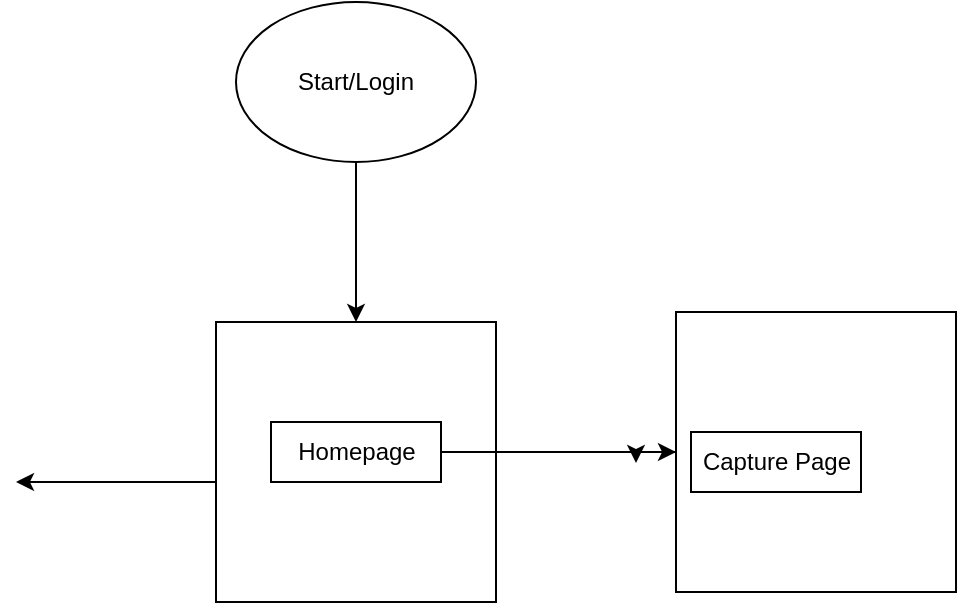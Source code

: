 <mxfile version="24.2.1" type="github">
  <diagram name="Page-1" id="uCqMreDZhbsztB-0QDAR">
    <mxGraphModel dx="1257" dy="669" grid="1" gridSize="10" guides="1" tooltips="1" connect="1" arrows="1" fold="1" page="1" pageScale="1" pageWidth="827" pageHeight="1169" math="0" shadow="0">
      <root>
        <mxCell id="0" />
        <mxCell id="1" parent="0" />
        <mxCell id="vH1yqLwJxpcFogSsE4pW-1" value="Start/Login" style="ellipse;whiteSpace=wrap;html=1;" vertex="1" parent="1">
          <mxGeometry x="350" y="30" width="120" height="80" as="geometry" />
        </mxCell>
        <mxCell id="vH1yqLwJxpcFogSsE4pW-2" value="" style="endArrow=classic;html=1;rounded=0;exitX=0.5;exitY=1;exitDx=0;exitDy=0;" edge="1" parent="1" source="vH1yqLwJxpcFogSsE4pW-1">
          <mxGeometry width="50" height="50" relative="1" as="geometry">
            <mxPoint x="390" y="270" as="sourcePoint" />
            <mxPoint x="410" y="190" as="targetPoint" />
          </mxGeometry>
        </mxCell>
        <mxCell id="vH1yqLwJxpcFogSsE4pW-3" value="" style="whiteSpace=wrap;html=1;aspect=fixed;" vertex="1" parent="1">
          <mxGeometry x="340" y="190" width="140" height="140" as="geometry" />
        </mxCell>
        <mxCell id="vH1yqLwJxpcFogSsE4pW-5" value="Homepage" style="rounded=0;whiteSpace=wrap;html=1;" vertex="1" parent="1">
          <mxGeometry x="367.5" y="240" width="85" height="30" as="geometry" />
        </mxCell>
        <mxCell id="vH1yqLwJxpcFogSsE4pW-8" value="" style="endArrow=classic;html=1;rounded=0;exitX=1;exitY=0.5;exitDx=0;exitDy=0;entryX=0;entryY=0.5;entryDx=0;entryDy=0;" edge="1" parent="1" source="vH1yqLwJxpcFogSsE4pW-5" target="vH1yqLwJxpcFogSsE4pW-9">
          <mxGeometry width="50" height="50" relative="1" as="geometry">
            <mxPoint x="530" y="280" as="sourcePoint" />
            <mxPoint x="540" y="260" as="targetPoint" />
          </mxGeometry>
        </mxCell>
        <mxCell id="vH1yqLwJxpcFogSsE4pW-11" style="edgeStyle=orthogonalEdgeStyle;rounded=0;orthogonalLoop=1;jettySize=auto;html=1;" edge="1" parent="1" source="vH1yqLwJxpcFogSsE4pW-9">
          <mxGeometry relative="1" as="geometry">
            <mxPoint x="550" y="260" as="targetPoint" />
          </mxGeometry>
        </mxCell>
        <mxCell id="vH1yqLwJxpcFogSsE4pW-9" value="" style="whiteSpace=wrap;html=1;aspect=fixed;" vertex="1" parent="1">
          <mxGeometry x="570" y="185" width="140" height="140" as="geometry" />
        </mxCell>
        <mxCell id="vH1yqLwJxpcFogSsE4pW-10" value="Capture Page" style="rounded=0;whiteSpace=wrap;html=1;" vertex="1" parent="1">
          <mxGeometry x="577.5" y="245" width="85" height="30" as="geometry" />
        </mxCell>
        <mxCell id="vH1yqLwJxpcFogSsE4pW-12" value="" style="endArrow=classic;html=1;rounded=0;exitX=0;exitY=0.571;exitDx=0;exitDy=0;exitPerimeter=0;" edge="1" parent="1" source="vH1yqLwJxpcFogSsE4pW-3">
          <mxGeometry width="50" height="50" relative="1" as="geometry">
            <mxPoint x="270" y="260" as="sourcePoint" />
            <mxPoint x="240" y="270" as="targetPoint" />
            <Array as="points">
              <mxPoint x="270" y="270" />
            </Array>
          </mxGeometry>
        </mxCell>
      </root>
    </mxGraphModel>
  </diagram>
</mxfile>
